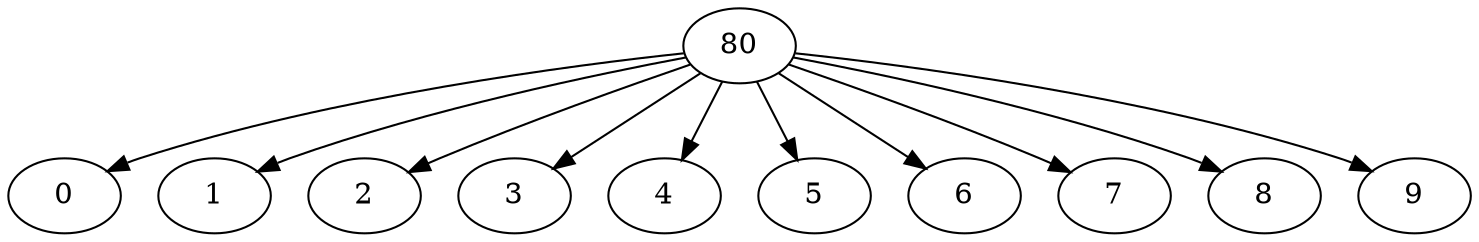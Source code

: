 digraph { 80 -> 0;
80 -> 1;
80 -> 2;
80 -> 3;
80 -> 4;
80 -> 5;
80 -> 6;
80 -> 7;
80 -> 8;
80 -> 9;
}